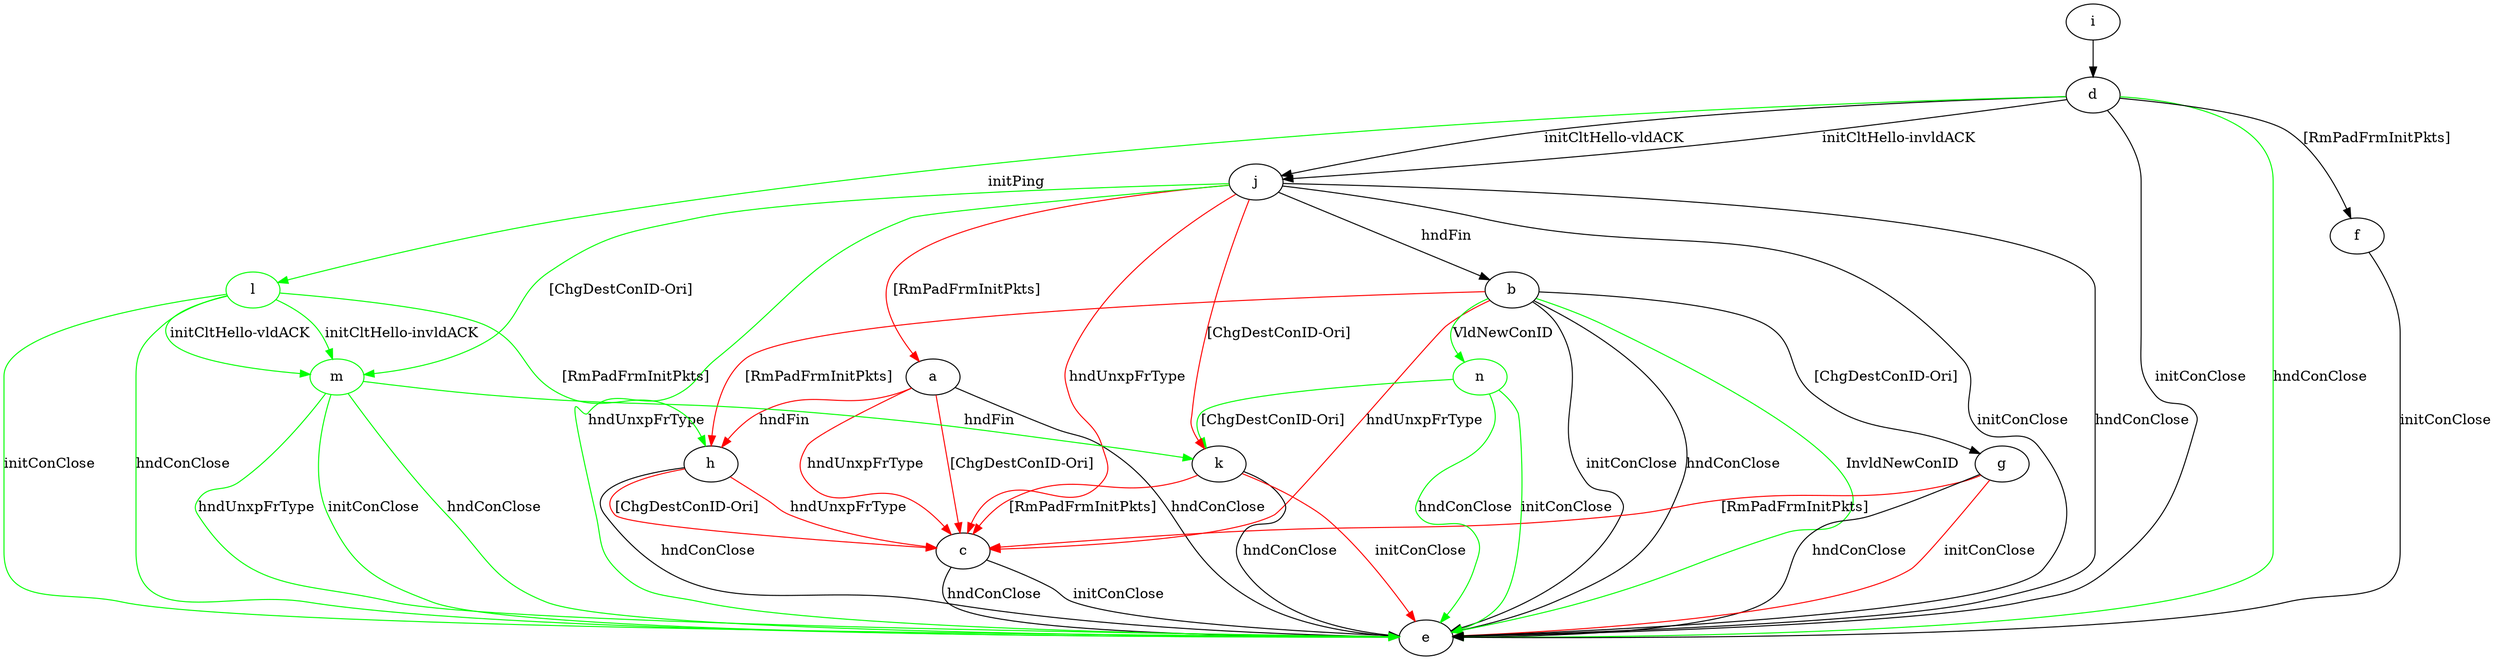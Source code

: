 digraph "" {
	a -> c	[key=0,
		color=red,
		label="hndUnxpFrType "];
	a -> c	[key=1,
		color=red,
		label="[ChgDestConID-Ori] "];
	a -> e	[key=0,
		label="hndConClose "];
	a -> h	[key=0,
		color=red,
		label="hndFin "];
	b -> c	[key=0,
		color=red,
		label="hndUnxpFrType "];
	b -> e	[key=0,
		label="initConClose "];
	b -> e	[key=1,
		label="hndConClose "];
	b -> e	[key=2,
		color=green,
		label="InvldNewConID "];
	b -> g	[key=0,
		label="[ChgDestConID-Ori] "];
	b -> h	[key=0,
		color=red,
		label="[RmPadFrmInitPkts] "];
	n	[color=green];
	b -> n	[key=0,
		color=green,
		label="VldNewConID "];
	c -> e	[key=0,
		label="initConClose "];
	c -> e	[key=1,
		label="hndConClose "];
	d -> e	[key=0,
		label="initConClose "];
	d -> e	[key=1,
		color=green,
		label="hndConClose "];
	d -> f	[key=0,
		label="[RmPadFrmInitPkts] "];
	d -> j	[key=0,
		label="initCltHello-vldACK "];
	d -> j	[key=1,
		label="initCltHello-invldACK "];
	l	[color=green];
	d -> l	[key=0,
		color=green,
		label="initPing "];
	f -> e	[key=0,
		label="initConClose "];
	g -> c	[key=0,
		color=red,
		label="[RmPadFrmInitPkts] "];
	g -> e	[key=0,
		label="hndConClose "];
	g -> e	[key=1,
		color=red,
		label="initConClose "];
	h -> c	[key=0,
		color=red,
		label="hndUnxpFrType "];
	h -> c	[key=1,
		color=red,
		label="[ChgDestConID-Ori] "];
	h -> e	[key=0,
		label="hndConClose "];
	i -> d	[key=0];
	j -> a	[key=0,
		color=red,
		label="[RmPadFrmInitPkts] "];
	j -> b	[key=0,
		label="hndFin "];
	j -> c	[key=0,
		color=red,
		label="hndUnxpFrType "];
	j -> e	[key=0,
		label="initConClose "];
	j -> e	[key=1,
		label="hndConClose "];
	j -> e	[key=2,
		color=green,
		label="hndUnxpFrType "];
	j -> k	[key=0,
		color=red,
		label="[ChgDestConID-Ori] "];
	m	[color=green];
	j -> m	[key=0,
		color=green,
		label="[ChgDestConID-Ori] "];
	k -> c	[key=0,
		color=red,
		label="[RmPadFrmInitPkts] "];
	k -> e	[key=0,
		label="hndConClose "];
	k -> e	[key=1,
		color=red,
		label="initConClose "];
	l -> e	[key=0,
		color=green,
		label="initConClose "];
	l -> e	[key=1,
		color=green,
		label="hndConClose "];
	l -> h	[key=0,
		color=green,
		label="[RmPadFrmInitPkts] "];
	l -> m	[key=0,
		color=green,
		label="initCltHello-vldACK "];
	l -> m	[key=1,
		color=green,
		label="initCltHello-invldACK "];
	m -> e	[key=0,
		color=green,
		label="initConClose "];
	m -> e	[key=1,
		color=green,
		label="hndConClose "];
	m -> e	[key=2,
		color=green,
		label="hndUnxpFrType "];
	m -> k	[key=0,
		color=green,
		label="hndFin "];
	n -> e	[key=0,
		color=green,
		label="initConClose "];
	n -> e	[key=1,
		color=green,
		label="hndConClose "];
	n -> k	[key=0,
		color=green,
		label="[ChgDestConID-Ori] "];
}
